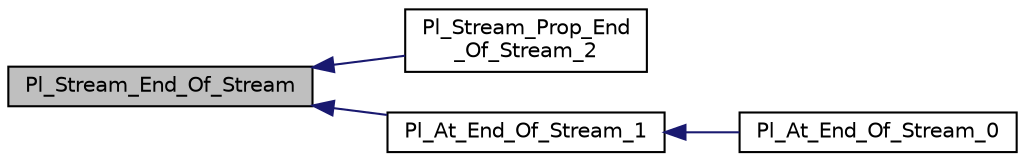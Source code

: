 digraph "Pl_Stream_End_Of_Stream"
{
  edge [fontname="Helvetica",fontsize="10",labelfontname="Helvetica",labelfontsize="10"];
  node [fontname="Helvetica",fontsize="10",shape=record];
  rankdir="LR";
  Node1 [label="Pl_Stream_End_Of_Stream",height=0.2,width=0.4,color="black", fillcolor="grey75", style="filled", fontcolor="black"];
  Node1 -> Node2 [dir="back",color="midnightblue",fontsize="10",style="solid",fontname="Helvetica"];
  Node2 [label="Pl_Stream_Prop_End\l_Of_Stream_2",height=0.2,width=0.4,color="black", fillcolor="white", style="filled",URL="$stream__c_8c.html#acc4a57806cb036858a6feebd70954ce5"];
  Node1 -> Node3 [dir="back",color="midnightblue",fontsize="10",style="solid",fontname="Helvetica"];
  Node3 [label="Pl_At_End_Of_Stream_1",height=0.2,width=0.4,color="black", fillcolor="white", style="filled",URL="$stream__c_8c.html#a7cdf9dcd94f5788a2b5d555a5e8f58e2"];
  Node3 -> Node4 [dir="back",color="midnightblue",fontsize="10",style="solid",fontname="Helvetica"];
  Node4 [label="Pl_At_End_Of_Stream_0",height=0.2,width=0.4,color="black", fillcolor="white", style="filled",URL="$stream__c_8c.html#a1b01afba2f1fde7bd9aa362a02d6f1be"];
}
